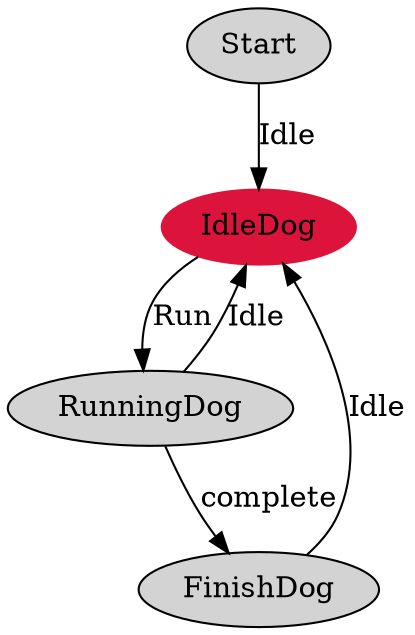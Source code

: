digraph state_machine_graph {
dpi = "192";
 node [style=filled];
0[label="Start", group = 1];
1[label="IdleDog",color = "crimson", group = 1];
2[label="RunningDog", group = 1];
3[label="FinishDog", group = 1];
subgraph cluster_0{
label = "Start";
group = 1;
}
0->1 [label="Idle"];
subgraph cluster_1{
label = "IdleDog";
group = 1;
}
1->2 [label="Run"];
subgraph cluster_2{
label = "RunningDog";
group = 1;
}
2->1 [label="Idle"];
2->3 [label="complete"];
subgraph cluster_3{
label = "FinishDog";
group = 1;
}
3->1 [label="Idle"];
}